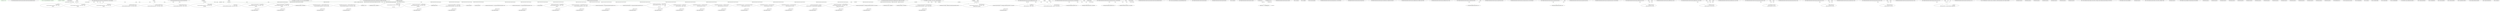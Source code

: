 digraph  {
d1 [cluster="HangFire.Redis.RedisWriteOnlyTransaction.RedisWriteOnlyTransaction(IRedisTransaction)", color=green, community=0, label="transaction == null", prediction=0, span="31-31"];
d0 [cluster="HangFire.Redis.RedisWriteOnlyTransaction.RedisWriteOnlyTransaction(IRedisTransaction)", label="Entry HangFire.Redis.RedisWriteOnlyTransaction.RedisWriteOnlyTransaction(IRedisTransaction)", span="29-29"];
d2 [cluster="HangFire.Redis.RedisWriteOnlyTransaction.RedisWriteOnlyTransaction(IRedisTransaction)", color=green, community=0, label="throw new ArgumentNullException(''transaction'');", prediction=1, span="31-31"];
d3 [cluster="HangFire.Redis.RedisWriteOnlyTransaction.RedisWriteOnlyTransaction(IRedisTransaction)", color=green, community=0, label="_transaction = transaction", prediction=2, span="33-33"];
d176 [label="HangFire.Redis.RedisWriteOnlyTransaction", span=""];
d4 [cluster="HangFire.Redis.RedisWriteOnlyTransaction.RedisWriteOnlyTransaction(IRedisTransaction)", label="Exit HangFire.Redis.RedisWriteOnlyTransaction.RedisWriteOnlyTransaction(IRedisTransaction)", span="29-29"];
d5 [cluster="System.ArgumentNullException.ArgumentNullException(string)", label="Entry System.ArgumentNullException.ArgumentNullException(string)", span="0-0"];
d7 [cluster="HangFire.Redis.RedisWriteOnlyTransaction.Dispose()", label="_transaction.Dispose()", span="38-38"];
d11 [cluster="HangFire.Redis.RedisWriteOnlyTransaction.Commit()", label="!_transaction.Commit()", span="43-43"];
d14 [cluster="HangFire.Redis.RedisWriteOnlyTransaction.Commit()", label="!_transaction.Replay()", span="52-52"];
d22 [cluster="HangFire.Redis.RedisWriteOnlyTransaction.ExpireJob(string, System.TimeSpan)", label="_transaction.QueueCommand(x => x.ExpireEntryIn(\r\n                String.Format(RedisStorage.Prefix + ''job:{0}'', jobId),\r\n                expireIn))", span="64-66"];
d23 [cluster="HangFire.Redis.RedisWriteOnlyTransaction.ExpireJob(string, System.TimeSpan)", label="_transaction.QueueCommand(x => x.ExpireEntryIn(\r\n                String.Format(RedisStorage.Prefix + ''job:{0}:history'', jobId),\r\n                expireIn))", span="68-70"];
d24 [cluster="HangFire.Redis.RedisWriteOnlyTransaction.ExpireJob(string, System.TimeSpan)", label="_transaction.QueueCommand(x => x.ExpireEntryIn(\r\n                String.Format(RedisStorage.Prefix + ''job:{0}:state'', jobId),\r\n                expireIn))", span="72-74"];
d39 [cluster="HangFire.Redis.RedisWriteOnlyTransaction.PersistJob(string)", label="_transaction.QueueCommand(x => ((IRedisNativeClient)x).Persist(\r\n                String.Format(RedisStorage.Prefix + ''job:{0}'', jobId)))", span="79-80"];
d40 [cluster="HangFire.Redis.RedisWriteOnlyTransaction.PersistJob(string)", label="_transaction.QueueCommand(x => ((IRedisNativeClient)x).Persist(\r\n                String.Format(RedisStorage.Prefix + ''job:{0}:history'', jobId)))", span="81-82"];
d41 [cluster="HangFire.Redis.RedisWriteOnlyTransaction.PersistJob(string)", label="_transaction.QueueCommand(x => ((IRedisNativeClient)x).Persist(\r\n                String.Format(RedisStorage.Prefix + ''job:{0}:state'', jobId)))", span="83-84"];
d54 [cluster="HangFire.Redis.RedisWriteOnlyTransaction.SetJobState(string, HangFire.States.IState)", label="_transaction.QueueCommand(x => x.SetEntryInHash(\r\n                String.Format(RedisStorage.Prefix + ''job:{0}'', jobId),\r\n                ''State'',\r\n                state.Name))", span="89-92"];
d55 [cluster="HangFire.Redis.RedisWriteOnlyTransaction.SetJobState(string, HangFire.States.IState)", label="_transaction.QueueCommand(x => x.RemoveEntry(\r\n                String.Format(RedisStorage.Prefix + ''job:{0}:state'', jobId)))", span="94-95"];
d60 [cluster="HangFire.Redis.RedisWriteOnlyTransaction.SetJobState(string, HangFire.States.IState)", label="_transaction.QueueCommand(x => x.SetRangeInHash(\r\n                String.Format(RedisStorage.Prefix + ''job:{0}:state'', jobId),\r\n                storedData))", span="105-107"];
d61 [cluster="HangFire.Redis.RedisWriteOnlyTransaction.SetJobState(string, HangFire.States.IState)", label="AddJobState(jobId, state)", span="109-109"];
d83 [cluster="HangFire.Redis.RedisWriteOnlyTransaction.AddJobState(string, HangFire.States.IState)", label="_transaction.QueueCommand(x => x.EnqueueItemOnList(\r\n                String.Format(RedisStorage.Prefix + ''job:{0}:history'', jobId),\r\n                JobHelper.ToJson(storedData)))", span="119-121"];
d92 [cluster="HangFire.Redis.RedisWriteOnlyTransaction.AddToQueue(string, string)", label="_transaction.QueueCommand(x => x.AddItemToSet(\r\n                RedisStorage.Prefix + ''queues'', queue))", span="126-127"];
d93 [cluster="HangFire.Redis.RedisWriteOnlyTransaction.AddToQueue(string, string)", label="_transaction.QueueCommand(x => x.EnqueueItemOnList(\r\n                String.Format(RedisStorage.Prefix + ''queue:{0}'', queue), jobId))", span="129-130"];
d103 [cluster="HangFire.Redis.RedisWriteOnlyTransaction.IncrementCounter(string)", label="_transaction.QueueCommand(x => x.IncrementValue(RedisStorage.Prefix + key))", span="135-135"];
d110 [cluster="HangFire.Redis.RedisWriteOnlyTransaction.IncrementCounter(string, System.TimeSpan)", label="_transaction.QueueCommand(x => x.IncrementValue(RedisStorage.Prefix + key))", span="140-140"];
d111 [cluster="HangFire.Redis.RedisWriteOnlyTransaction.IncrementCounter(string, System.TimeSpan)", label="_transaction.QueueCommand(x => x.ExpireEntryIn(RedisStorage.Prefix + key, expireIn))", span="141-141"];
d120 [cluster="HangFire.Redis.RedisWriteOnlyTransaction.DecrementCounter(string)", label="_transaction.QueueCommand(x => x.DecrementValue(RedisStorage.Prefix + key))", span="146-146"];
d127 [cluster="HangFire.Redis.RedisWriteOnlyTransaction.DecrementCounter(string, System.TimeSpan)", label="_transaction.QueueCommand(x => x.DecrementValue(RedisStorage.Prefix + key))", span="151-151"];
d128 [cluster="HangFire.Redis.RedisWriteOnlyTransaction.DecrementCounter(string, System.TimeSpan)", label="_transaction.QueueCommand(x => x.ExpireEntryIn(RedisStorage.Prefix + key, expireIn))", span="152-152"];
d137 [cluster="HangFire.Redis.RedisWriteOnlyTransaction.AddToSet(string, string)", label="_transaction.QueueCommand(x => x.AddItemToSortedSet(\r\n                RedisStorage.Prefix + key, value))", span="157-158"];
d144 [cluster="HangFire.Redis.RedisWriteOnlyTransaction.AddToSet(string, string, double)", label="_transaction.QueueCommand(x => x.AddItemToSortedSet(\r\n                RedisStorage.Prefix + key, value, score))", span="163-164"];
d150 [cluster="HangFire.Redis.RedisWriteOnlyTransaction.RemoveFromSet(string, string)", label="_transaction.QueueCommand(x => x.RemoveItemFromSortedSet(\r\n                RedisStorage.Prefix + key, value))", span="169-170"];
d157 [cluster="HangFire.Redis.RedisWriteOnlyTransaction.InsertToList(string, string)", label="_transaction.QueueCommand(x => x.EnqueueItemOnList(\r\n                RedisStorage.Prefix + key, value))", span="175-176"];
d163 [cluster="HangFire.Redis.RedisWriteOnlyTransaction.RemoveFromList(string, string)", label="_transaction.QueueCommand(x => x.RemoveItemFromList(\r\n                RedisStorage.Prefix + key, value))", span="181-182"];
d170 [cluster="HangFire.Redis.RedisWriteOnlyTransaction.TrimList(string, int, int)", label="_transaction.QueueCommand(x => x.TrimList(\r\n                RedisStorage.Prefix + key, keepStartingFrom, keepEndingAt))", span="188-189"];
d6 [cluster="HangFire.Redis.RedisWriteOnlyTransaction.Dispose()", label="Entry HangFire.Redis.RedisWriteOnlyTransaction.Dispose()", span="36-36"];
d8 [cluster="HangFire.Redis.RedisWriteOnlyTransaction.Dispose()", label="Exit HangFire.Redis.RedisWriteOnlyTransaction.Dispose()", span="36-36"];
d9 [cluster="Unk.Dispose", label="Entry Unk.Dispose", span=""];
d10 [cluster="HangFire.Redis.RedisWriteOnlyTransaction.Commit()", label="Entry HangFire.Redis.RedisWriteOnlyTransaction.Commit()", span="41-41"];
d12 [cluster="HangFire.Redis.RedisWriteOnlyTransaction.Commit()", label="int replayCount = 1", span="49-49"];
d17 [cluster="HangFire.Redis.RedisWriteOnlyTransaction.Commit()", label="Exit HangFire.Redis.RedisWriteOnlyTransaction.Commit()", span="41-41"];
d18 [cluster="Unk.Commit", label="Entry Unk.Commit", span=""];
d13 [cluster="HangFire.Redis.RedisWriteOnlyTransaction.Commit()", label="int maxReplayCount = 3", span="50-50"];
d15 [cluster="HangFire.Redis.RedisWriteOnlyTransaction.Commit()", label="replayCount++ >= maxReplayCount", span="54-54"];
d19 [cluster="Unk.Replay", label="Entry Unk.Replay", span=""];
d21 [cluster="HangFire.Redis.RedisWriteOnlyTransaction.ExpireJob(string, System.TimeSpan)", label="Entry HangFire.Redis.RedisWriteOnlyTransaction.ExpireJob(string, System.TimeSpan)", span="62-62"];
d26 [cluster="Unk.QueueCommand", label="Entry Unk.QueueCommand", span=""];
d27 [cluster="lambda expression", label="Entry lambda expression", span="64-66"];
d32 [cluster="lambda expression", label="Entry lambda expression", span="68-70"];
d25 [cluster="HangFire.Redis.RedisWriteOnlyTransaction.ExpireJob(string, System.TimeSpan)", label="Exit HangFire.Redis.RedisWriteOnlyTransaction.ExpireJob(string, System.TimeSpan)", span="62-62"];
d35 [cluster="lambda expression", label="Entry lambda expression", span="72-74"];
d38 [cluster="HangFire.Redis.RedisWriteOnlyTransaction.PersistJob(string)", label="Entry HangFire.Redis.RedisWriteOnlyTransaction.PersistJob(string)", span="77-77"];
d43 [cluster="lambda expression", label="Entry lambda expression", span="79-80"];
d47 [cluster="lambda expression", label="Entry lambda expression", span="81-82"];
d42 [cluster="HangFire.Redis.RedisWriteOnlyTransaction.PersistJob(string)", label="Exit HangFire.Redis.RedisWriteOnlyTransaction.PersistJob(string)", span="77-77"];
d50 [cluster="lambda expression", label="Entry lambda expression", span="83-84"];
d53 [cluster="HangFire.Redis.RedisWriteOnlyTransaction.SetJobState(string, HangFire.States.IState)", label="Entry HangFire.Redis.RedisWriteOnlyTransaction.SetJobState(string, HangFire.States.IState)", span="87-87"];
d67 [cluster="lambda expression", label="Entry lambda expression", span="89-92"];
d56 [cluster="HangFire.Redis.RedisWriteOnlyTransaction.SetJobState(string, HangFire.States.IState)", label="var storedData = new Dictionary<string, string>(state.SerializeData())", span="97-97"];
d71 [cluster="lambda expression", label="Entry lambda expression", span="94-95"];
d58 [cluster="HangFire.Redis.RedisWriteOnlyTransaction.SetJobState(string, HangFire.States.IState)", label="state.Reason != null", span="100-100"];
d59 [cluster="HangFire.Redis.RedisWriteOnlyTransaction.SetJobState(string, HangFire.States.IState)", label="storedData.Add(''Reason'', state.Reason)", span="102-102"];
d75 [cluster="lambda expression", label="Entry lambda expression", span="105-107"];
d62 [cluster="HangFire.Redis.RedisWriteOnlyTransaction.SetJobState(string, HangFire.States.IState)", label="Exit HangFire.Redis.RedisWriteOnlyTransaction.SetJobState(string, HangFire.States.IState)", span="87-87"];
d66 [cluster="HangFire.Redis.RedisWriteOnlyTransaction.AddJobState(string, HangFire.States.IState)", label="Entry HangFire.Redis.RedisWriteOnlyTransaction.AddJobState(string, HangFire.States.IState)", span="112-112"];
d79 [cluster="HangFire.Redis.RedisWriteOnlyTransaction.AddJobState(string, HangFire.States.IState)", label="var storedData = new Dictionary<string, string>(state.SerializeData())", span="114-114"];
d82 [cluster="HangFire.Redis.RedisWriteOnlyTransaction.AddJobState(string, HangFire.States.IState)", label="storedData.Add(''CreatedAt'', JobHelper.ToStringTimestamp(DateTime.UtcNow))", span="117-117"];
d84 [cluster="HangFire.Redis.RedisWriteOnlyTransaction.AddJobState(string, HangFire.States.IState)", label="Exit HangFire.Redis.RedisWriteOnlyTransaction.AddJobState(string, HangFire.States.IState)", span="112-112"];
d86 [cluster="lambda expression", label="Entry lambda expression", span="119-121"];
d91 [cluster="HangFire.Redis.RedisWriteOnlyTransaction.AddToQueue(string, string)", label="Entry HangFire.Redis.RedisWriteOnlyTransaction.AddToQueue(string, string)", span="124-124"];
d95 [cluster="lambda expression", label="Entry lambda expression", span="126-127"];
d94 [cluster="HangFire.Redis.RedisWriteOnlyTransaction.AddToQueue(string, string)", label="Exit HangFire.Redis.RedisWriteOnlyTransaction.AddToQueue(string, string)", span="124-124"];
d99 [cluster="lambda expression", label="Entry lambda expression", span="129-130"];
d102 [cluster="HangFire.Redis.RedisWriteOnlyTransaction.IncrementCounter(string)", label="Entry HangFire.Redis.RedisWriteOnlyTransaction.IncrementCounter(string)", span="133-133"];
d104 [cluster="HangFire.Redis.RedisWriteOnlyTransaction.IncrementCounter(string)", label="Exit HangFire.Redis.RedisWriteOnlyTransaction.IncrementCounter(string)", span="133-133"];
d105 [cluster="lambda expression", label="Entry lambda expression", span="135-135"];
d109 [cluster="HangFire.Redis.RedisWriteOnlyTransaction.IncrementCounter(string, System.TimeSpan)", label="Entry HangFire.Redis.RedisWriteOnlyTransaction.IncrementCounter(string, System.TimeSpan)", span="138-138"];
d113 [cluster="lambda expression", label="Entry lambda expression", span="140-140"];
d112 [cluster="HangFire.Redis.RedisWriteOnlyTransaction.IncrementCounter(string, System.TimeSpan)", label="Exit HangFire.Redis.RedisWriteOnlyTransaction.IncrementCounter(string, System.TimeSpan)", span="138-138"];
d116 [cluster="lambda expression", label="Entry lambda expression", span="141-141"];
d119 [cluster="HangFire.Redis.RedisWriteOnlyTransaction.DecrementCounter(string)", label="Entry HangFire.Redis.RedisWriteOnlyTransaction.DecrementCounter(string)", span="144-144"];
d121 [cluster="HangFire.Redis.RedisWriteOnlyTransaction.DecrementCounter(string)", label="Exit HangFire.Redis.RedisWriteOnlyTransaction.DecrementCounter(string)", span="144-144"];
d122 [cluster="lambda expression", label="Entry lambda expression", span="146-146"];
d126 [cluster="HangFire.Redis.RedisWriteOnlyTransaction.DecrementCounter(string, System.TimeSpan)", label="Entry HangFire.Redis.RedisWriteOnlyTransaction.DecrementCounter(string, System.TimeSpan)", span="149-149"];
d130 [cluster="lambda expression", label="Entry lambda expression", span="151-151"];
d129 [cluster="HangFire.Redis.RedisWriteOnlyTransaction.DecrementCounter(string, System.TimeSpan)", label="Exit HangFire.Redis.RedisWriteOnlyTransaction.DecrementCounter(string, System.TimeSpan)", span="149-149"];
d133 [cluster="lambda expression", label="Entry lambda expression", span="152-152"];
d136 [cluster="HangFire.Redis.RedisWriteOnlyTransaction.AddToSet(string, string)", label="Entry HangFire.Redis.RedisWriteOnlyTransaction.AddToSet(string, string)", span="155-155"];
d138 [cluster="HangFire.Redis.RedisWriteOnlyTransaction.AddToSet(string, string)", label="Exit HangFire.Redis.RedisWriteOnlyTransaction.AddToSet(string, string)", span="155-155"];
d139 [cluster="lambda expression", label="Entry lambda expression", span="157-158"];
d143 [cluster="HangFire.Redis.RedisWriteOnlyTransaction.AddToSet(string, string, double)", label="Entry HangFire.Redis.RedisWriteOnlyTransaction.AddToSet(string, string, double)", span="161-161"];
d145 [cluster="HangFire.Redis.RedisWriteOnlyTransaction.AddToSet(string, string, double)", label="Exit HangFire.Redis.RedisWriteOnlyTransaction.AddToSet(string, string, double)", span="161-161"];
d146 [cluster="lambda expression", label="Entry lambda expression", span="163-164"];
d149 [cluster="HangFire.Redis.RedisWriteOnlyTransaction.RemoveFromSet(string, string)", label="Entry HangFire.Redis.RedisWriteOnlyTransaction.RemoveFromSet(string, string)", span="167-167"];
d151 [cluster="HangFire.Redis.RedisWriteOnlyTransaction.RemoveFromSet(string, string)", label="Exit HangFire.Redis.RedisWriteOnlyTransaction.RemoveFromSet(string, string)", span="167-167"];
d152 [cluster="lambda expression", label="Entry lambda expression", span="169-170"];
d156 [cluster="HangFire.Redis.RedisWriteOnlyTransaction.InsertToList(string, string)", label="Entry HangFire.Redis.RedisWriteOnlyTransaction.InsertToList(string, string)", span="173-173"];
d158 [cluster="HangFire.Redis.RedisWriteOnlyTransaction.InsertToList(string, string)", label="Exit HangFire.Redis.RedisWriteOnlyTransaction.InsertToList(string, string)", span="173-173"];
d159 [cluster="lambda expression", label="Entry lambda expression", span="175-176"];
d162 [cluster="HangFire.Redis.RedisWriteOnlyTransaction.RemoveFromList(string, string)", label="Entry HangFire.Redis.RedisWriteOnlyTransaction.RemoveFromList(string, string)", span="179-179"];
d164 [cluster="HangFire.Redis.RedisWriteOnlyTransaction.RemoveFromList(string, string)", label="Exit HangFire.Redis.RedisWriteOnlyTransaction.RemoveFromList(string, string)", span="179-179"];
d165 [cluster="lambda expression", label="Entry lambda expression", span="181-182"];
d169 [cluster="HangFire.Redis.RedisWriteOnlyTransaction.TrimList(string, int, int)", label="Entry HangFire.Redis.RedisWriteOnlyTransaction.TrimList(string, int, int)", span="185-185"];
d171 [cluster="HangFire.Redis.RedisWriteOnlyTransaction.TrimList(string, int, int)", label="Exit HangFire.Redis.RedisWriteOnlyTransaction.TrimList(string, int, int)", span="185-185"];
d172 [cluster="lambda expression", label="Entry lambda expression", span="188-189"];
d16 [cluster="HangFire.Redis.RedisWriteOnlyTransaction.Commit()", label="throw new RedisException(''Transaction commit was failed due to WATCH condition failure. Retry attempts exceeded.'');", span="56-56"];
d28 [cluster="lambda expression", label="x.ExpireEntryIn(\r\n                String.Format(RedisStorage.Prefix + ''job:{0}'', jobId),\r\n                expireIn)", span="64-66"];
d33 [cluster="lambda expression", label="x.ExpireEntryIn(\r\n                String.Format(RedisStorage.Prefix + ''job:{0}:history'', jobId),\r\n                expireIn)", span="68-70"];
d36 [cluster="lambda expression", label="x.ExpireEntryIn(\r\n                String.Format(RedisStorage.Prefix + ''job:{0}:state'', jobId),\r\n                expireIn)", span="72-74"];
d29 [cluster="lambda expression", label="Exit lambda expression", span="64-66"];
d34 [cluster="lambda expression", label="Exit lambda expression", span="68-70"];
d37 [cluster="lambda expression", label="Exit lambda expression", span="72-74"];
d44 [cluster="lambda expression", label="((IRedisNativeClient)x).Persist(\r\n                String.Format(RedisStorage.Prefix + ''job:{0}'', jobId))", span="79-80"];
d48 [cluster="lambda expression", label="((IRedisNativeClient)x).Persist(\r\n                String.Format(RedisStorage.Prefix + ''job:{0}:history'', jobId))", span="81-82"];
d51 [cluster="lambda expression", label="((IRedisNativeClient)x).Persist(\r\n                String.Format(RedisStorage.Prefix + ''job:{0}:state'', jobId))", span="83-84"];
d45 [cluster="lambda expression", label="Exit lambda expression", span="79-80"];
d49 [cluster="lambda expression", label="Exit lambda expression", span="81-82"];
d52 [cluster="lambda expression", label="Exit lambda expression", span="83-84"];
d68 [cluster="lambda expression", label="x.SetEntryInHash(\r\n                String.Format(RedisStorage.Prefix + ''job:{0}'', jobId),\r\n                ''State'',\r\n                state.Name)", span="89-92"];
d72 [cluster="lambda expression", label="x.RemoveEntry(\r\n                String.Format(RedisStorage.Prefix + ''job:{0}:state'', jobId))", span="94-95"];
d57 [cluster="HangFire.Redis.RedisWriteOnlyTransaction.SetJobState(string, HangFire.States.IState)", label="storedData.Add(''State'', state.Name)", span="98-98"];
d76 [cluster="lambda expression", label="x.SetRangeInHash(\r\n                String.Format(RedisStorage.Prefix + ''job:{0}:state'', jobId),\r\n                storedData)", span="105-107"];
d69 [cluster="lambda expression", label="Exit lambda expression", span="89-92"];
d63 [cluster="System.Collections.Generic.Dictionary<TKey, TValue>.Dictionary(System.Collections.Generic.IDictionary<TKey, TValue>)", label="Entry System.Collections.Generic.Dictionary<TKey, TValue>.Dictionary(System.Collections.Generic.IDictionary<TKey, TValue>)", span="0-0"];
d64 [cluster="HangFire.States.IState.SerializeData()", label="Entry HangFire.States.IState.SerializeData()", span="27-27"];
d73 [cluster="lambda expression", label="Exit lambda expression", span="94-95"];
d65 [cluster="System.Collections.Generic.Dictionary<TKey, TValue>.Add(TKey, TValue)", label="Entry System.Collections.Generic.Dictionary<TKey, TValue>.Add(TKey, TValue)", span="0-0"];
d77 [cluster="lambda expression", label="Exit lambda expression", span="105-107"];
d80 [cluster="HangFire.Redis.RedisWriteOnlyTransaction.AddJobState(string, HangFire.States.IState)", label="storedData.Add(''State'', state.Name)", span="115-115"];
d81 [cluster="HangFire.Redis.RedisWriteOnlyTransaction.AddJobState(string, HangFire.States.IState)", label="storedData.Add(''Reason'', state.Reason)", span="116-116"];
d87 [cluster="lambda expression", label="x.EnqueueItemOnList(\r\n                String.Format(RedisStorage.Prefix + ''job:{0}:history'', jobId),\r\n                JobHelper.ToJson(storedData))", span="119-121"];
d85 [cluster="HangFire.Common.JobHelper.ToStringTimestamp(System.DateTime)", label="Entry HangFire.Common.JobHelper.ToStringTimestamp(System.DateTime)", span="50-50"];
d88 [cluster="lambda expression", label="Exit lambda expression", span="119-121"];
d96 [cluster="lambda expression", label="x.AddItemToSet(\r\n                RedisStorage.Prefix + ''queues'', queue)", span="126-127"];
d100 [cluster="lambda expression", label="x.EnqueueItemOnList(\r\n                String.Format(RedisStorage.Prefix + ''queue:{0}'', queue), jobId)", span="129-130"];
d97 [cluster="lambda expression", label="Exit lambda expression", span="126-127"];
d101 [cluster="lambda expression", label="Exit lambda expression", span="129-130"];
d106 [cluster="lambda expression", label="x.IncrementValue(RedisStorage.Prefix + key)", span="135-135"];
d107 [cluster="lambda expression", label="Exit lambda expression", span="135-135"];
d114 [cluster="lambda expression", label="x.IncrementValue(RedisStorage.Prefix + key)", span="140-140"];
d117 [cluster="lambda expression", label="x.ExpireEntryIn(RedisStorage.Prefix + key, expireIn)", span="141-141"];
d115 [cluster="lambda expression", label="Exit lambda expression", span="140-140"];
d118 [cluster="lambda expression", label="Exit lambda expression", span="141-141"];
d123 [cluster="lambda expression", label="x.DecrementValue(RedisStorage.Prefix + key)", span="146-146"];
d124 [cluster="lambda expression", label="Exit lambda expression", span="146-146"];
d131 [cluster="lambda expression", label="x.DecrementValue(RedisStorage.Prefix + key)", span="151-151"];
d134 [cluster="lambda expression", label="x.ExpireEntryIn(RedisStorage.Prefix + key, expireIn)", span="152-152"];
d132 [cluster="lambda expression", label="Exit lambda expression", span="151-151"];
d135 [cluster="lambda expression", label="Exit lambda expression", span="152-152"];
d140 [cluster="lambda expression", label="x.AddItemToSortedSet(\r\n                RedisStorage.Prefix + key, value)", span="157-158"];
d141 [cluster="lambda expression", label="Exit lambda expression", span="157-158"];
d147 [cluster="lambda expression", label="x.AddItemToSortedSet(\r\n                RedisStorage.Prefix + key, value, score)", span="163-164"];
d148 [cluster="lambda expression", label="Exit lambda expression", span="163-164"];
d153 [cluster="lambda expression", label="x.RemoveItemFromSortedSet(\r\n                RedisStorage.Prefix + key, value)", span="169-170"];
d154 [cluster="lambda expression", label="Exit lambda expression", span="169-170"];
d160 [cluster="lambda expression", label="x.EnqueueItemOnList(\r\n                RedisStorage.Prefix + key, value)", span="175-176"];
d161 [cluster="lambda expression", label="Exit lambda expression", span="175-176"];
d166 [cluster="lambda expression", label="x.RemoveItemFromList(\r\n                RedisStorage.Prefix + key, value)", span="181-182"];
d167 [cluster="lambda expression", label="Exit lambda expression", span="181-182"];
d173 [cluster="lambda expression", label="x.TrimList(\r\n                RedisStorage.Prefix + key, keepStartingFrom, keepEndingAt)", span="188-189"];
d174 [cluster="lambda expression", label="Exit lambda expression", span="188-189"];
d20 [cluster="RedisException.cstr", label="Entry RedisException.cstr", span=""];
d177 [label=string, span=""];
d178 [label="System.TimeSpan", span=""];
d30 [cluster="string.Format(string, object)", label="Entry string.Format(string, object)", span="0-0"];
d31 [cluster="Unk.ExpireEntryIn", label="Entry Unk.ExpireEntryIn", span=""];
d179 [label=string, span=""];
d46 [cluster="Unk.Persist", label="Entry Unk.Persist", span=""];
d180 [label=string, span=""];
d181 [label="HangFire.States.IState", span=""];
d70 [cluster="Unk.SetEntryInHash", label="Entry Unk.SetEntryInHash", span=""];
d74 [cluster="Unk.RemoveEntry", label="Entry Unk.RemoveEntry", span=""];
d182 [label=storedData, span=""];
d78 [cluster="Unk.SetRangeInHash", label="Entry Unk.SetRangeInHash", span=""];
d183 [label=string, span=""];
d184 [label=storedData, span=""];
d89 [cluster="HangFire.Common.JobHelper.ToJson(object)", label="Entry HangFire.Common.JobHelper.ToJson(object)", span="23-23"];
d90 [cluster="Unk.EnqueueItemOnList", label="Entry Unk.EnqueueItemOnList", span=""];
d185 [label=string, span=""];
d98 [cluster="Unk.AddItemToSet", label="Entry Unk.AddItemToSet", span=""];
d186 [label=string, span=""];
d187 [label=string, span=""];
d108 [cluster="Unk.IncrementValue", label="Entry Unk.IncrementValue", span=""];
d188 [label=string, span=""];
d189 [label="System.TimeSpan", span=""];
d190 [label=string, span=""];
d125 [cluster="Unk.DecrementValue", label="Entry Unk.DecrementValue", span=""];
d191 [label=string, span=""];
d192 [label="System.TimeSpan", span=""];
d193 [label=string, span=""];
d194 [label=string, span=""];
d142 [cluster="Unk.AddItemToSortedSet", label="Entry Unk.AddItemToSortedSet", span=""];
d195 [label=string, span=""];
d196 [label=string, span=""];
d197 [label=double, span=""];
d198 [label=string, span=""];
d199 [label=string, span=""];
d155 [cluster="Unk.RemoveItemFromSortedSet", label="Entry Unk.RemoveItemFromSortedSet", span=""];
d200 [label=string, span=""];
d201 [label=string, span=""];
d202 [label=string, span=""];
d203 [label=string, span=""];
d168 [cluster="Unk.RemoveItemFromList", label="Entry Unk.RemoveItemFromList", span=""];
d204 [label=string, span=""];
d205 [label=int, span=""];
d206 [label=int, span=""];
d175 [cluster="Unk.TrimList", label="Entry Unk.TrimList", span=""];
d176 -> d7  [color=darkseagreen4, key=1, label="HangFire.Redis.RedisWriteOnlyTransaction", style=dashed];
d176 -> d11  [color=darkseagreen4, key=1, label="HangFire.Redis.RedisWriteOnlyTransaction", style=dashed];
d176 -> d14  [color=darkseagreen4, key=1, label="HangFire.Redis.RedisWriteOnlyTransaction", style=dashed];
d176 -> d22  [color=darkseagreen4, key=1, label="HangFire.Redis.RedisWriteOnlyTransaction", style=dashed];
d176 -> d23  [color=darkseagreen4, key=1, label="HangFire.Redis.RedisWriteOnlyTransaction", style=dashed];
d176 -> d24  [color=darkseagreen4, key=1, label="HangFire.Redis.RedisWriteOnlyTransaction", style=dashed];
d176 -> d39  [color=darkseagreen4, key=1, label="HangFire.Redis.RedisWriteOnlyTransaction", style=dashed];
d176 -> d40  [color=darkseagreen4, key=1, label="HangFire.Redis.RedisWriteOnlyTransaction", style=dashed];
d176 -> d41  [color=darkseagreen4, key=1, label="HangFire.Redis.RedisWriteOnlyTransaction", style=dashed];
d176 -> d54  [color=darkseagreen4, key=1, label="HangFire.Redis.RedisWriteOnlyTransaction", style=dashed];
d176 -> d55  [color=darkseagreen4, key=1, label="HangFire.Redis.RedisWriteOnlyTransaction", style=dashed];
d176 -> d60  [color=darkseagreen4, key=1, label="HangFire.Redis.RedisWriteOnlyTransaction", style=dashed];
d176 -> d61  [color=darkseagreen4, key=1, label="HangFire.Redis.RedisWriteOnlyTransaction", style=dashed];
d176 -> d83  [color=darkseagreen4, key=1, label="HangFire.Redis.RedisWriteOnlyTransaction", style=dashed];
d176 -> d92  [color=darkseagreen4, key=1, label="HangFire.Redis.RedisWriteOnlyTransaction", style=dashed];
d176 -> d93  [color=darkseagreen4, key=1, label="HangFire.Redis.RedisWriteOnlyTransaction", style=dashed];
d176 -> d103  [color=darkseagreen4, key=1, label="HangFire.Redis.RedisWriteOnlyTransaction", style=dashed];
d176 -> d110  [color=darkseagreen4, key=1, label="HangFire.Redis.RedisWriteOnlyTransaction", style=dashed];
d176 -> d111  [color=darkseagreen4, key=1, label="HangFire.Redis.RedisWriteOnlyTransaction", style=dashed];
d176 -> d120  [color=darkseagreen4, key=1, label="HangFire.Redis.RedisWriteOnlyTransaction", style=dashed];
d176 -> d127  [color=darkseagreen4, key=1, label="HangFire.Redis.RedisWriteOnlyTransaction", style=dashed];
d176 -> d128  [color=darkseagreen4, key=1, label="HangFire.Redis.RedisWriteOnlyTransaction", style=dashed];
d176 -> d137  [color=darkseagreen4, key=1, label="HangFire.Redis.RedisWriteOnlyTransaction", style=dashed];
d176 -> d144  [color=darkseagreen4, key=1, label="HangFire.Redis.RedisWriteOnlyTransaction", style=dashed];
d176 -> d150  [color=darkseagreen4, key=1, label="HangFire.Redis.RedisWriteOnlyTransaction", style=dashed];
d176 -> d157  [color=darkseagreen4, key=1, label="HangFire.Redis.RedisWriteOnlyTransaction", style=dashed];
d176 -> d163  [color=darkseagreen4, key=1, label="HangFire.Redis.RedisWriteOnlyTransaction", style=dashed];
d176 -> d170  [color=darkseagreen4, key=1, label="HangFire.Redis.RedisWriteOnlyTransaction", style=dashed];
d22 -> d27  [color=darkseagreen4, key=1, label="lambda expression", style=dashed];
d23 -> d32  [color=darkseagreen4, key=1, label="lambda expression", style=dashed];
d24 -> d35  [color=darkseagreen4, key=1, label="lambda expression", style=dashed];
d39 -> d43  [color=darkseagreen4, key=1, label="lambda expression", style=dashed];
d40 -> d47  [color=darkseagreen4, key=1, label="lambda expression", style=dashed];
d41 -> d50  [color=darkseagreen4, key=1, label="lambda expression", style=dashed];
d54 -> d67  [color=darkseagreen4, key=1, label="lambda expression", style=dashed];
d55 -> d71  [color=darkseagreen4, key=1, label="lambda expression", style=dashed];
d60 -> d75  [color=darkseagreen4, key=1, label="lambda expression", style=dashed];
d83 -> d86  [color=darkseagreen4, key=1, label="lambda expression", style=dashed];
d92 -> d95  [color=darkseagreen4, key=1, label="lambda expression", style=dashed];
d93 -> d99  [color=darkseagreen4, key=1, label="lambda expression", style=dashed];
d103 -> d105  [color=darkseagreen4, key=1, label="lambda expression", style=dashed];
d110 -> d113  [color=darkseagreen4, key=1, label="lambda expression", style=dashed];
d111 -> d116  [color=darkseagreen4, key=1, label="lambda expression", style=dashed];
d120 -> d122  [color=darkseagreen4, key=1, label="lambda expression", style=dashed];
d127 -> d130  [color=darkseagreen4, key=1, label="lambda expression", style=dashed];
d128 -> d133  [color=darkseagreen4, key=1, label="lambda expression", style=dashed];
d137 -> d139  [color=darkseagreen4, key=1, label="lambda expression", style=dashed];
d144 -> d146  [color=darkseagreen4, key=1, label="lambda expression", style=dashed];
d150 -> d152  [color=darkseagreen4, key=1, label="lambda expression", style=dashed];
d157 -> d159  [color=darkseagreen4, key=1, label="lambda expression", style=dashed];
d163 -> d165  [color=darkseagreen4, key=1, label="lambda expression", style=dashed];
d170 -> d172  [color=darkseagreen4, key=1, label="lambda expression", style=dashed];
d12 -> d15  [color=darkseagreen4, key=1, label=replayCount, style=dashed];
d13 -> d15  [color=darkseagreen4, key=1, label=maxReplayCount, style=dashed];
d15 -> d15  [color=darkseagreen4, key=1, label=replayCount, style=dashed];
d21 -> d23  [color=darkseagreen4, key=1, label=string, style=dashed];
d21 -> d24  [color=darkseagreen4, key=1, label=string, style=dashed];
d21 -> d28  [color=darkseagreen4, key=1, label=string, style=dashed];
d21 -> d33  [color=darkseagreen4, key=1, label=string, style=dashed];
d21 -> d36  [color=darkseagreen4, key=1, label=string, style=dashed];
d38 -> d40  [color=darkseagreen4, key=1, label=string, style=dashed];
d38 -> d41  [color=darkseagreen4, key=1, label=string, style=dashed];
d38 -> d44  [color=darkseagreen4, key=1, label=string, style=dashed];
d38 -> d48  [color=darkseagreen4, key=1, label=string, style=dashed];
d38 -> d51  [color=darkseagreen4, key=1, label=string, style=dashed];
d53 -> d55  [color=darkseagreen4, key=1, label=string, style=dashed];
d53 -> d60  [color=darkseagreen4, key=1, label=string, style=dashed];
d53 -> d61  [color=darkseagreen4, key=1, label=string, style=dashed];
d53 -> d68  [color=darkseagreen4, key=1, label=string, style=dashed];
d53 -> d72  [color=darkseagreen4, key=1, label=string, style=dashed];
d53 -> d57  [color=darkseagreen4, key=1, label="HangFire.States.IState", style=dashed];
d53 -> d58  [color=darkseagreen4, key=1, label="HangFire.States.IState", style=dashed];
d53 -> d59  [color=darkseagreen4, key=1, label="HangFire.States.IState", style=dashed];
d53 -> d76  [color=darkseagreen4, key=1, label=string, style=dashed];
d56 -> d60  [color=darkseagreen4, key=1, label=storedData, style=dashed];
d56 -> d59  [color=darkseagreen4, key=1, label=storedData, style=dashed];
d56 -> d76  [color=darkseagreen4, key=1, label=storedData, style=dashed];
d66 -> d83  [color=darkseagreen4, key=1, label=string, style=dashed];
d66 -> d80  [color=darkseagreen4, key=1, label="HangFire.States.IState", style=dashed];
d66 -> d81  [color=darkseagreen4, key=1, label="HangFire.States.IState", style=dashed];
d66 -> d87  [color=darkseagreen4, key=1, label=string, style=dashed];
d79 -> d83  [color=darkseagreen4, key=1, label=storedData, style=dashed];
d79 -> d81  [color=darkseagreen4, key=1, label=storedData, style=dashed];
d79 -> d82  [color=darkseagreen4, key=1, label=storedData, style=dashed];
d79 -> d87  [color=darkseagreen4, key=1, label=storedData, style=dashed];
d91 -> d93  [color=darkseagreen4, key=1, label=string, style=dashed];
d91 -> d96  [color=darkseagreen4, key=1, label=string, style=dashed];
d91 -> d100  [color=darkseagreen4, key=1, label=string, style=dashed];
d102 -> d106  [color=darkseagreen4, key=1, label=string, style=dashed];
d109 -> d111  [color=darkseagreen4, key=1, label=string, style=dashed];
d109 -> d114  [color=darkseagreen4, key=1, label=string, style=dashed];
d109 -> d117  [color=darkseagreen4, key=1, label=string, style=dashed];
d119 -> d123  [color=darkseagreen4, key=1, label=string, style=dashed];
d126 -> d128  [color=darkseagreen4, key=1, label=string, style=dashed];
d126 -> d131  [color=darkseagreen4, key=1, label=string, style=dashed];
d126 -> d134  [color=darkseagreen4, key=1, label=string, style=dashed];
d136 -> d140  [color=darkseagreen4, key=1, label=string, style=dashed];
d143 -> d147  [color=darkseagreen4, key=1, label=string, style=dashed];
d149 -> d153  [color=darkseagreen4, key=1, label=string, style=dashed];
d156 -> d160  [color=darkseagreen4, key=1, label=string, style=dashed];
d162 -> d166  [color=darkseagreen4, key=1, label=string, style=dashed];
d169 -> d173  [color=darkseagreen4, key=1, label=string, style=dashed];
d177 -> d28  [color=darkseagreen4, key=1, label=string, style=dashed];
d177 -> d33  [color=darkseagreen4, key=1, label=string, style=dashed];
d177 -> d36  [color=darkseagreen4, key=1, label=string, style=dashed];
d178 -> d28  [color=darkseagreen4, key=1, label="System.TimeSpan", style=dashed];
d178 -> d33  [color=darkseagreen4, key=1, label="System.TimeSpan", style=dashed];
d178 -> d36  [color=darkseagreen4, key=1, label="System.TimeSpan", style=dashed];
d179 -> d44  [color=darkseagreen4, key=1, label=string, style=dashed];
d179 -> d48  [color=darkseagreen4, key=1, label=string, style=dashed];
d179 -> d51  [color=darkseagreen4, key=1, label=string, style=dashed];
d180 -> d68  [color=darkseagreen4, key=1, label=string, style=dashed];
d180 -> d72  [color=darkseagreen4, key=1, label=string, style=dashed];
d180 -> d76  [color=darkseagreen4, key=1, label=string, style=dashed];
d181 -> d68  [color=darkseagreen4, key=1, label="HangFire.States.IState", style=dashed];
d182 -> d76  [color=darkseagreen4, key=1, label=storedData, style=dashed];
d183 -> d87  [color=darkseagreen4, key=1, label=string, style=dashed];
d184 -> d87  [color=darkseagreen4, key=1, label=storedData, style=dashed];
d185 -> d96  [color=darkseagreen4, key=1, label=string, style=dashed];
d185 -> d100  [color=darkseagreen4, key=1, label=string, style=dashed];
d186 -> d100  [color=darkseagreen4, key=1, label=string, style=dashed];
d187 -> d106  [color=darkseagreen4, key=1, label=string, style=dashed];
d188 -> d114  [color=darkseagreen4, key=1, label=string, style=dashed];
d188 -> d117  [color=darkseagreen4, key=1, label=string, style=dashed];
d189 -> d117  [color=darkseagreen4, key=1, label="System.TimeSpan", style=dashed];
d190 -> d123  [color=darkseagreen4, key=1, label=string, style=dashed];
d191 -> d131  [color=darkseagreen4, key=1, label=string, style=dashed];
d191 -> d134  [color=darkseagreen4, key=1, label=string, style=dashed];
d192 -> d134  [color=darkseagreen4, key=1, label="System.TimeSpan", style=dashed];
d193 -> d140  [color=darkseagreen4, key=1, label=string, style=dashed];
d194 -> d140  [color=darkseagreen4, key=1, label=string, style=dashed];
d195 -> d147  [color=darkseagreen4, key=1, label=string, style=dashed];
d196 -> d147  [color=darkseagreen4, key=1, label=string, style=dashed];
d197 -> d147  [color=darkseagreen4, key=1, label=double, style=dashed];
d198 -> d153  [color=darkseagreen4, key=1, label=string, style=dashed];
d199 -> d153  [color=darkseagreen4, key=1, label=string, style=dashed];
d200 -> d160  [color=darkseagreen4, key=1, label=string, style=dashed];
d201 -> d160  [color=darkseagreen4, key=1, label=string, style=dashed];
d202 -> d166  [color=darkseagreen4, key=1, label=string, style=dashed];
d203 -> d166  [color=darkseagreen4, key=1, label=string, style=dashed];
d204 -> d173  [color=darkseagreen4, key=1, label=string, style=dashed];
d205 -> d173  [color=darkseagreen4, key=1, label=int, style=dashed];
d206 -> d173  [color=darkseagreen4, key=1, label=int, style=dashed];
}
